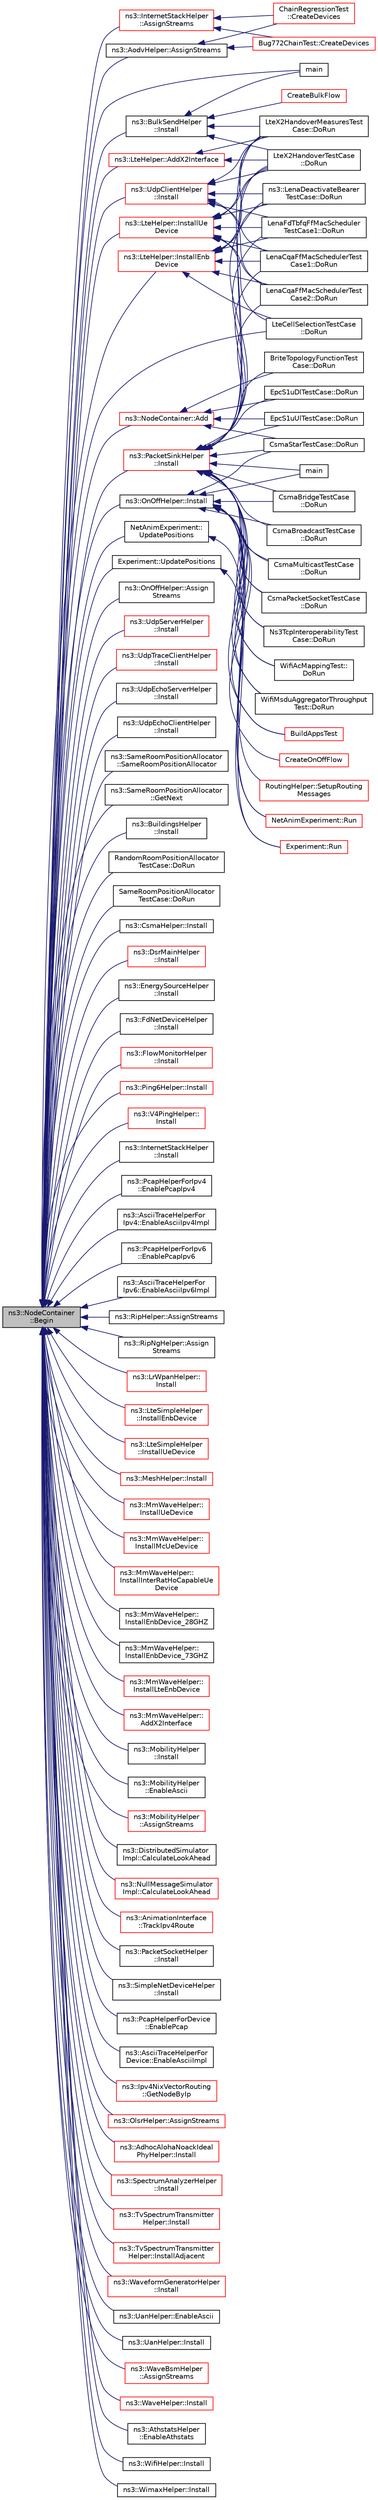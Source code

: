 digraph "ns3::NodeContainer::Begin"
{
  edge [fontname="Helvetica",fontsize="10",labelfontname="Helvetica",labelfontsize="10"];
  node [fontname="Helvetica",fontsize="10",shape=record];
  rankdir="LR";
  Node1 [label="ns3::NodeContainer\l::Begin",height=0.2,width=0.4,color="black", fillcolor="grey75", style="filled", fontcolor="black"];
  Node1 -> Node2 [dir="back",color="midnightblue",fontsize="10",style="solid"];
  Node2 [label="ns3::AodvHelper::AssignStreams",height=0.2,width=0.4,color="black", fillcolor="white", style="filled",URL="$d9/d4a/classns3_1_1AodvHelper.html#a478d356b61ddc4a3384bd50153113f74"];
  Node2 -> Node3 [dir="back",color="midnightblue",fontsize="10",style="solid"];
  Node3 [label="ChainRegressionTest\l::CreateDevices",height=0.2,width=0.4,color="red", fillcolor="white", style="filled",URL="$da/d19/classChainRegressionTest.html#ae8b1dd906e3d52a223122c63d236bb19",tooltip="Create devices, install TCP/IP stack and applications. "];
  Node2 -> Node4 [dir="back",color="midnightblue",fontsize="10",style="solid"];
  Node4 [label="Bug772ChainTest::CreateDevices",height=0.2,width=0.4,color="red", fillcolor="white", style="filled",URL="$d0/d17/classBug772ChainTest.html#a9dfdee167ab354dd596e13d1a873e50a",tooltip="Create devices, install TCP/IP stack and applications. "];
  Node1 -> Node5 [dir="back",color="midnightblue",fontsize="10",style="solid"];
  Node5 [label="ns3::BulkSendHelper\l::Install",height=0.2,width=0.4,color="black", fillcolor="white", style="filled",URL="$d8/db0/classns3_1_1BulkSendHelper.html#ad00bd97043d10f38d2a93384468f787b"];
  Node5 -> Node6 [dir="back",color="midnightblue",fontsize="10",style="solid"];
  Node6 [label="main",height=0.2,width=0.4,color="black", fillcolor="white", style="filled",URL="$da/d10/lena-dual-stripe_8cc.html#a0ddf1224851353fc92bfbff6f499fa97"];
  Node5 -> Node7 [dir="back",color="midnightblue",fontsize="10",style="solid"];
  Node7 [label="LteX2HandoverMeasuresTest\lCase::DoRun",height=0.2,width=0.4,color="black", fillcolor="white", style="filled",URL="$dd/d82/classLteX2HandoverMeasuresTestCase.html#a6aefe1e71df347688687fb5d8dd54104",tooltip="Implementation to actually run this TestCase. "];
  Node5 -> Node8 [dir="back",color="midnightblue",fontsize="10",style="solid"];
  Node8 [label="LteX2HandoverTestCase\l::DoRun",height=0.2,width=0.4,color="black", fillcolor="white", style="filled",URL="$d4/d48/classLteX2HandoverTestCase.html#a5d77d6fbe61da649203846d4617b4716",tooltip="Implementation to actually run this TestCase. "];
  Node5 -> Node9 [dir="back",color="midnightblue",fontsize="10",style="solid"];
  Node9 [label="CreateBulkFlow",height=0.2,width=0.4,color="red", fillcolor="white", style="filled",URL="$d9/d5d/codel-vs-pfifo-asymmetric_8cc.html#a4d992db17e839d6d89204a95be422763"];
  Node1 -> Node10 [dir="back",color="midnightblue",fontsize="10",style="solid"];
  Node10 [label="ns3::OnOffHelper::Install",height=0.2,width=0.4,color="black", fillcolor="white", style="filled",URL="$dd/d6a/classns3_1_1OnOffHelper.html#aa4471e2fec7b08ad7c46aa568f424323"];
  Node10 -> Node11 [dir="back",color="midnightblue",fontsize="10",style="solid"];
  Node11 [label="main",height=0.2,width=0.4,color="black", fillcolor="white", style="filled",URL="$d0/d88/csma-bridge-one-hop_8cc.html#a0ddf1224851353fc92bfbff6f499fa97"];
  Node10 -> Node12 [dir="back",color="midnightblue",fontsize="10",style="solid"];
  Node12 [label="NetAnimExperiment::Run",height=0.2,width=0.4,color="red", fillcolor="white", style="filled",URL="$d9/d77/classNetAnimExperiment.html#a63a699997d753ea33b4367ccad6088a3"];
  Node10 -> Node13 [dir="back",color="midnightblue",fontsize="10",style="solid"];
  Node13 [label="CsmaBridgeTestCase\l::DoRun",height=0.2,width=0.4,color="black", fillcolor="white", style="filled",URL="$db/d8b/classCsmaBridgeTestCase.html#a418aed79734ecaf7b1d0be507ff3d580",tooltip="Implementation to actually run this TestCase. "];
  Node10 -> Node14 [dir="back",color="midnightblue",fontsize="10",style="solid"];
  Node14 [label="CsmaBroadcastTestCase\l::DoRun",height=0.2,width=0.4,color="black", fillcolor="white", style="filled",URL="$d6/d5f/classCsmaBroadcastTestCase.html#a7627bd73126abea431bd84a676e43471",tooltip="Implementation to actually run this TestCase. "];
  Node10 -> Node15 [dir="back",color="midnightblue",fontsize="10",style="solid"];
  Node15 [label="CsmaMulticastTestCase\l::DoRun",height=0.2,width=0.4,color="black", fillcolor="white", style="filled",URL="$df/d8a/classCsmaMulticastTestCase.html#a1251df8e18b5cc31f4aa6f88bda7ffd5",tooltip="Implementation to actually run this TestCase. "];
  Node10 -> Node16 [dir="back",color="midnightblue",fontsize="10",style="solid"];
  Node16 [label="CsmaPacketSocketTestCase\l::DoRun",height=0.2,width=0.4,color="black", fillcolor="white", style="filled",URL="$d4/dd9/classCsmaPacketSocketTestCase.html#a384d3d4dbc79ff809f5104e344ef6da5",tooltip="Implementation to actually run this TestCase. "];
  Node10 -> Node17 [dir="back",color="midnightblue",fontsize="10",style="solid"];
  Node17 [label="CsmaStarTestCase::DoRun",height=0.2,width=0.4,color="black", fillcolor="white", style="filled",URL="$dd/d89/classCsmaStarTestCase.html#ab2214447716ce03f34f02b9e9af477d5",tooltip="Implementation to actually run this TestCase. "];
  Node10 -> Node18 [dir="back",color="midnightblue",fontsize="10",style="solid"];
  Node18 [label="Ns3TcpInteroperabilityTest\lCase::DoRun",height=0.2,width=0.4,color="black", fillcolor="white", style="filled",URL="$d5/d86/classNs3TcpInteroperabilityTestCase.html#a7d5f4739d69bd8ba54b091dd83da6d4a",tooltip="Implementation to actually run this TestCase. "];
  Node10 -> Node19 [dir="back",color="midnightblue",fontsize="10",style="solid"];
  Node19 [label="WifiAcMappingTest::\lDoRun",height=0.2,width=0.4,color="black", fillcolor="white", style="filled",URL="$dd/dd2/classWifiAcMappingTest.html#ae0d828d29768d59590210d2f1bf8a552",tooltip="Implementation to actually run this TestCase. "];
  Node10 -> Node20 [dir="back",color="midnightblue",fontsize="10",style="solid"];
  Node20 [label="WifiMsduAggregatorThroughput\lTest::DoRun",height=0.2,width=0.4,color="black", fillcolor="white", style="filled",URL="$da/de8/classWifiMsduAggregatorThroughputTest.html#a7c7ee21528f8d3c13238b6e9455b03f4",tooltip="Implementation to actually run this TestCase. "];
  Node10 -> Node21 [dir="back",color="midnightblue",fontsize="10",style="solid"];
  Node21 [label="BuildAppsTest",height=0.2,width=0.4,color="red", fillcolor="white", style="filled",URL="$d3/d7b/adaptive-red-tests_8cc.html#a10c553e45f82b05b5cb70aaa433308b0"];
  Node10 -> Node22 [dir="back",color="midnightblue",fontsize="10",style="solid"];
  Node22 [label="CreateOnOffFlow",height=0.2,width=0.4,color="red", fillcolor="white", style="filled",URL="$d9/d5d/codel-vs-pfifo-asymmetric_8cc.html#aa3d189125687c5d379924c22326d45eb"];
  Node10 -> Node23 [dir="back",color="midnightblue",fontsize="10",style="solid"];
  Node23 [label="Experiment::Run",height=0.2,width=0.4,color="red", fillcolor="white", style="filled",URL="$d8/d06/classExperiment.html#a2e7dad008a78e106fdbde1917d0bca1b"];
  Node10 -> Node24 [dir="back",color="midnightblue",fontsize="10",style="solid"];
  Node24 [label="RoutingHelper::SetupRouting\lMessages",height=0.2,width=0.4,color="red", fillcolor="white", style="filled",URL="$db/d84/classRoutingHelper.html#a31236f0ad47519ab251f93b9fe13013a",tooltip="Sets up routing messages on the nodes and their interfaces. "];
  Node1 -> Node25 [dir="back",color="midnightblue",fontsize="10",style="solid"];
  Node25 [label="ns3::OnOffHelper::Assign\lStreams",height=0.2,width=0.4,color="black", fillcolor="white", style="filled",URL="$dd/d6a/classns3_1_1OnOffHelper.html#a85670455fe0522c2040fbdddb6d4d1fb"];
  Node1 -> Node26 [dir="back",color="midnightblue",fontsize="10",style="solid"];
  Node26 [label="ns3::PacketSinkHelper\l::Install",height=0.2,width=0.4,color="red", fillcolor="white", style="filled",URL="$d2/d7c/classns3_1_1PacketSinkHelper.html#a394059adb24348dd366ce703fc39bbdd"];
  Node26 -> Node11 [dir="back",color="midnightblue",fontsize="10",style="solid"];
  Node26 -> Node27 [dir="back",color="midnightblue",fontsize="10",style="solid"];
  Node27 [label="BriteTopologyFunctionTest\lCase::DoRun",height=0.2,width=0.4,color="black", fillcolor="white", style="filled",URL="$d6/df2/classBriteTopologyFunctionTestCase.html#a8646dcfe4cd680f0fb25c5f70b2b46d6",tooltip="Implementation to actually run this TestCase. "];
  Node26 -> Node28 [dir="back",color="midnightblue",fontsize="10",style="solid"];
  Node28 [label="EpcS1uDlTestCase::DoRun",height=0.2,width=0.4,color="black", fillcolor="white", style="filled",URL="$db/d72/classEpcS1uDlTestCase.html#a2ac9313672e6c5e2a5a33f98a77ffec2",tooltip="Implementation to actually run this TestCase. "];
  Node26 -> Node29 [dir="back",color="midnightblue",fontsize="10",style="solid"];
  Node29 [label="EpcS1uUlTestCase::DoRun",height=0.2,width=0.4,color="black", fillcolor="white", style="filled",URL="$d8/d4d/classEpcS1uUlTestCase.html#a6fa27997312de46d9b0f3ab2221a24fa",tooltip="Implementation to actually run this TestCase. "];
  Node26 -> Node30 [dir="back",color="midnightblue",fontsize="10",style="solid"];
  Node30 [label="LenaCqaFfMacSchedulerTest\lCase1::DoRun",height=0.2,width=0.4,color="black", fillcolor="white", style="filled",URL="$d2/d5c/classLenaCqaFfMacSchedulerTestCase1.html#a91b3e2ef4ff292dbeda5559ff0eae1e6",tooltip="Implementation to actually run this TestCase. "];
  Node26 -> Node31 [dir="back",color="midnightblue",fontsize="10",style="solid"];
  Node31 [label="LenaCqaFfMacSchedulerTest\lCase2::DoRun",height=0.2,width=0.4,color="black", fillcolor="white", style="filled",URL="$d4/d7d/classLenaCqaFfMacSchedulerTestCase2.html#a773e8490a80a3afe50adf54d713d3e4a",tooltip="Implementation to actually run this TestCase. "];
  Node26 -> Node32 [dir="back",color="midnightblue",fontsize="10",style="solid"];
  Node32 [label="ns3::LenaDeactivateBearer\lTestCase::DoRun",height=0.2,width=0.4,color="black", fillcolor="white", style="filled",URL="$d4/d2f/classns3_1_1LenaDeactivateBearerTestCase.html#a214d777e46f96b701efdfd360871f53f",tooltip="Implementation to actually run this TestCase. "];
  Node26 -> Node33 [dir="back",color="midnightblue",fontsize="10",style="solid"];
  Node33 [label="LenaFdTbfqFfMacScheduler\lTestCase1::DoRun",height=0.2,width=0.4,color="black", fillcolor="white", style="filled",URL="$d8/d07/classLenaFdTbfqFfMacSchedulerTestCase1.html#ae0536bf54d4e05fbf3600c1654c14cc0",tooltip="Implementation to actually run this TestCase. "];
  Node26 -> Node7 [dir="back",color="midnightblue",fontsize="10",style="solid"];
  Node26 -> Node8 [dir="back",color="midnightblue",fontsize="10",style="solid"];
  Node26 -> Node13 [dir="back",color="midnightblue",fontsize="10",style="solid"];
  Node26 -> Node14 [dir="back",color="midnightblue",fontsize="10",style="solid"];
  Node26 -> Node15 [dir="back",color="midnightblue",fontsize="10",style="solid"];
  Node26 -> Node16 [dir="back",color="midnightblue",fontsize="10",style="solid"];
  Node26 -> Node17 [dir="back",color="midnightblue",fontsize="10",style="solid"];
  Node26 -> Node18 [dir="back",color="midnightblue",fontsize="10",style="solid"];
  Node26 -> Node19 [dir="back",color="midnightblue",fontsize="10",style="solid"];
  Node26 -> Node20 [dir="back",color="midnightblue",fontsize="10",style="solid"];
  Node26 -> Node21 [dir="back",color="midnightblue",fontsize="10",style="solid"];
  Node1 -> Node34 [dir="back",color="midnightblue",fontsize="10",style="solid"];
  Node34 [label="ns3::UdpServerHelper\l::Install",height=0.2,width=0.4,color="red", fillcolor="white", style="filled",URL="$da/de7/classns3_1_1UdpServerHelper.html#a7a92fc7bb7f29540ede727090de225b1"];
  Node1 -> Node35 [dir="back",color="midnightblue",fontsize="10",style="solid"];
  Node35 [label="ns3::UdpClientHelper\l::Install",height=0.2,width=0.4,color="red", fillcolor="white", style="filled",URL="$db/d8a/classns3_1_1UdpClientHelper.html#acf9d93eb6e852b77ac81cf61ba93deb0"];
  Node35 -> Node30 [dir="back",color="midnightblue",fontsize="10",style="solid"];
  Node35 -> Node31 [dir="back",color="midnightblue",fontsize="10",style="solid"];
  Node35 -> Node32 [dir="back",color="midnightblue",fontsize="10",style="solid"];
  Node35 -> Node33 [dir="back",color="midnightblue",fontsize="10",style="solid"];
  Node35 -> Node7 [dir="back",color="midnightblue",fontsize="10",style="solid"];
  Node35 -> Node8 [dir="back",color="midnightblue",fontsize="10",style="solid"];
  Node1 -> Node36 [dir="back",color="midnightblue",fontsize="10",style="solid"];
  Node36 [label="ns3::UdpTraceClientHelper\l::Install",height=0.2,width=0.4,color="red", fillcolor="white", style="filled",URL="$d9/d9b/classns3_1_1UdpTraceClientHelper.html#a4fcfaf13cf6c34bd5742f3a8d29ab8b7"];
  Node1 -> Node37 [dir="back",color="midnightblue",fontsize="10",style="solid"];
  Node37 [label="ns3::UdpEchoServerHelper\l::Install",height=0.2,width=0.4,color="black", fillcolor="white", style="filled",URL="$de/d07/classns3_1_1UdpEchoServerHelper.html#a870da51507c89f2b9e45d39a19212027"];
  Node1 -> Node38 [dir="back",color="midnightblue",fontsize="10",style="solid"];
  Node38 [label="ns3::UdpEchoClientHelper\l::Install",height=0.2,width=0.4,color="black", fillcolor="white", style="filled",URL="$d3/d47/classns3_1_1UdpEchoClientHelper.html#a989273936ce3f831cf1ac4e4b63da635"];
  Node1 -> Node39 [dir="back",color="midnightblue",fontsize="10",style="solid"];
  Node39 [label="ns3::SameRoomPositionAllocator\l::SameRoomPositionAllocator",height=0.2,width=0.4,color="black", fillcolor="white", style="filled",URL="$db/dd1/classns3_1_1SameRoomPositionAllocator.html#a3910053fde8c11824443e7ee5acf2afd"];
  Node1 -> Node40 [dir="back",color="midnightblue",fontsize="10",style="solid"];
  Node40 [label="ns3::SameRoomPositionAllocator\l::GetNext",height=0.2,width=0.4,color="black", fillcolor="white", style="filled",URL="$db/dd1/classns3_1_1SameRoomPositionAllocator.html#ae6149d158a31b9962c8a6224d5503c9e"];
  Node1 -> Node41 [dir="back",color="midnightblue",fontsize="10",style="solid"];
  Node41 [label="ns3::BuildingsHelper\l::Install",height=0.2,width=0.4,color="black", fillcolor="white", style="filled",URL="$d6/d04/classns3_1_1BuildingsHelper.html#a4d13fa12e7a91c7f9725616da184ab79"];
  Node1 -> Node42 [dir="back",color="midnightblue",fontsize="10",style="solid"];
  Node42 [label="RandomRoomPositionAllocator\lTestCase::DoRun",height=0.2,width=0.4,color="black", fillcolor="white", style="filled",URL="$df/d66/classRandomRoomPositionAllocatorTestCase.html#ae386f6e4ee1b786b018786ee9be7e969",tooltip="Implementation to actually run this TestCase. "];
  Node1 -> Node43 [dir="back",color="midnightblue",fontsize="10",style="solid"];
  Node43 [label="SameRoomPositionAllocator\lTestCase::DoRun",height=0.2,width=0.4,color="black", fillcolor="white", style="filled",URL="$d3/d13/classSameRoomPositionAllocatorTestCase.html#a1c65ff018a0af3cd828b7c52d8a484f1",tooltip="Implementation to actually run this TestCase. "];
  Node1 -> Node44 [dir="back",color="midnightblue",fontsize="10",style="solid"];
  Node44 [label="ns3::CsmaHelper::Install",height=0.2,width=0.4,color="black", fillcolor="white", style="filled",URL="$d9/dbd/classns3_1_1CsmaHelper.html#a995e2815d5590b2a8538ff1413aaeda1"];
  Node1 -> Node45 [dir="back",color="midnightblue",fontsize="10",style="solid"];
  Node45 [label="ns3::DsrMainHelper\l::Install",height=0.2,width=0.4,color="red", fillcolor="white", style="filled",URL="$df/dd9/classns3_1_1DsrMainHelper.html#a408d7c024fb51bc54012b6f728a7fec4"];
  Node1 -> Node46 [dir="back",color="midnightblue",fontsize="10",style="solid"];
  Node46 [label="ns3::EnergySourceHelper\l::Install",height=0.2,width=0.4,color="black", fillcolor="white", style="filled",URL="$d5/db5/classns3_1_1EnergySourceHelper.html#a68818ee5bdc399fcf9023757355688a6"];
  Node1 -> Node47 [dir="back",color="midnightblue",fontsize="10",style="solid"];
  Node47 [label="ns3::FdNetDeviceHelper\l::Install",height=0.2,width=0.4,color="black", fillcolor="white", style="filled",URL="$d1/def/classns3_1_1FdNetDeviceHelper.html#a9f9355b6beaa030c7fab05b3eb3b4952"];
  Node1 -> Node48 [dir="back",color="midnightblue",fontsize="10",style="solid"];
  Node48 [label="ns3::FlowMonitorHelper\l::Install",height=0.2,width=0.4,color="red", fillcolor="white", style="filled",URL="$d5/d2d/classns3_1_1FlowMonitorHelper.html#abffcd31f85872c6b736f30e9d300390d",tooltip="Enable flow monitoring on a set of nodes. "];
  Node1 -> Node49 [dir="back",color="midnightblue",fontsize="10",style="solid"];
  Node49 [label="ns3::Ping6Helper::Install",height=0.2,width=0.4,color="red", fillcolor="white", style="filled",URL="$d4/dd1/classns3_1_1Ping6Helper.html#a3f450b54b353b5181dec6c6d69733e0a",tooltip="Install the application in Nodes. "];
  Node1 -> Node50 [dir="back",color="midnightblue",fontsize="10",style="solid"];
  Node50 [label="ns3::V4PingHelper::\lInstall",height=0.2,width=0.4,color="red", fillcolor="white", style="filled",URL="$d6/dc4/classns3_1_1V4PingHelper.html#acde0d28b8c6d3f5666432bc499a9bb79"];
  Node1 -> Node51 [dir="back",color="midnightblue",fontsize="10",style="solid"];
  Node51 [label="ns3::InternetStackHelper\l::AssignStreams",height=0.2,width=0.4,color="red", fillcolor="white", style="filled",URL="$da/d33/classns3_1_1InternetStackHelper.html#a63c904e832a2f17e036338db4aa2f1b8"];
  Node51 -> Node3 [dir="back",color="midnightblue",fontsize="10",style="solid"];
  Node51 -> Node4 [dir="back",color="midnightblue",fontsize="10",style="solid"];
  Node1 -> Node52 [dir="back",color="midnightblue",fontsize="10",style="solid"];
  Node52 [label="ns3::InternetStackHelper\l::Install",height=0.2,width=0.4,color="black", fillcolor="white", style="filled",URL="$da/d33/classns3_1_1InternetStackHelper.html#a3575bfbaafc7b35b107d8ac8abad57b5"];
  Node1 -> Node53 [dir="back",color="midnightblue",fontsize="10",style="solid"];
  Node53 [label="ns3::PcapHelperForIpv4\l::EnablePcapIpv4",height=0.2,width=0.4,color="black", fillcolor="white", style="filled",URL="$d0/da6/classns3_1_1PcapHelperForIpv4.html#ad4402620f7aee17ff7199235576ee2b2",tooltip="Enable pcap output on all Ipv4 and interface pairs existing in the nodes provided in the container..."];
  Node1 -> Node54 [dir="back",color="midnightblue",fontsize="10",style="solid"];
  Node54 [label="ns3::AsciiTraceHelperFor\lIpv4::EnableAsciiIpv4Impl",height=0.2,width=0.4,color="black", fillcolor="white", style="filled",URL="$da/d24/classns3_1_1AsciiTraceHelperForIpv4.html#a200c5a6d43d0f991da1920dbf6f9dfd8",tooltip="Enable ascii trace output on the Ipv4 and interface pair specified by a global node-id (of a previous..."];
  Node1 -> Node55 [dir="back",color="midnightblue",fontsize="10",style="solid"];
  Node55 [label="ns3::PcapHelperForIpv6\l::EnablePcapIpv6",height=0.2,width=0.4,color="black", fillcolor="white", style="filled",URL="$d6/dc6/classns3_1_1PcapHelperForIpv6.html#ae4206173dfd9b487f208d28b72b91399",tooltip="Enable pcap output on all Ipv6 and interface pairs existing in the nodes provided in the container..."];
  Node1 -> Node56 [dir="back",color="midnightblue",fontsize="10",style="solid"];
  Node56 [label="ns3::AsciiTraceHelperFor\lIpv6::EnableAsciiIpv6Impl",height=0.2,width=0.4,color="black", fillcolor="white", style="filled",URL="$df/dc1/classns3_1_1AsciiTraceHelperForIpv6.html#a2fc1a787da55721e0d8c83558b227cdd",tooltip="Enable ascii trace output on the Ipv6 and interface pair specified by a global node-id (of a previous..."];
  Node1 -> Node57 [dir="back",color="midnightblue",fontsize="10",style="solid"];
  Node57 [label="ns3::RipHelper::AssignStreams",height=0.2,width=0.4,color="black", fillcolor="white", style="filled",URL="$db/d9d/classns3_1_1RipHelper.html#aab9876f8d210bed309773ffc32c5bebe"];
  Node1 -> Node58 [dir="back",color="midnightblue",fontsize="10",style="solid"];
  Node58 [label="ns3::RipNgHelper::Assign\lStreams",height=0.2,width=0.4,color="black", fillcolor="white", style="filled",URL="$d8/dbc/classns3_1_1RipNgHelper.html#a599fc9843d952e4354ecea4c8a13871c"];
  Node1 -> Node59 [dir="back",color="midnightblue",fontsize="10",style="solid"];
  Node59 [label="ns3::LrWpanHelper::\lInstall",height=0.2,width=0.4,color="red", fillcolor="white", style="filled",URL="$d7/de8/classns3_1_1LrWpanHelper.html#a7863b7b79168f747197faf479e4951fe",tooltip="Install a LrWpanNetDevice and the associated structures (e.g., channel) in the nodes. "];
  Node1 -> Node6 [dir="back",color="midnightblue",fontsize="10",style="solid"];
  Node1 -> Node60 [dir="back",color="midnightblue",fontsize="10",style="solid"];
  Node60 [label="ns3::LteHelper::InstallEnb\lDevice",height=0.2,width=0.4,color="red", fillcolor="white", style="filled",URL="$d6/d63/classns3_1_1LteHelper.html#a5e009ad35ef85f46b5a6099263f15a03"];
  Node60 -> Node61 [dir="back",color="midnightblue",fontsize="10",style="solid"];
  Node61 [label="LteCellSelectionTestCase\l::DoRun",height=0.2,width=0.4,color="black", fillcolor="white", style="filled",URL="$d3/d21/classLteCellSelectionTestCase.html#a2ad9dadf26f7beb5d3ed1c6dfbcef90a",tooltip="Setup the simulation according to the configuration set by the class constructor, run it..."];
  Node60 -> Node30 [dir="back",color="midnightblue",fontsize="10",style="solid"];
  Node60 -> Node31 [dir="back",color="midnightblue",fontsize="10",style="solid"];
  Node60 -> Node32 [dir="back",color="midnightblue",fontsize="10",style="solid"];
  Node60 -> Node33 [dir="back",color="midnightblue",fontsize="10",style="solid"];
  Node60 -> Node7 [dir="back",color="midnightblue",fontsize="10",style="solid"];
  Node60 -> Node8 [dir="back",color="midnightblue",fontsize="10",style="solid"];
  Node1 -> Node62 [dir="back",color="midnightblue",fontsize="10",style="solid"];
  Node62 [label="ns3::LteHelper::InstallUe\lDevice",height=0.2,width=0.4,color="red", fillcolor="white", style="filled",URL="$d6/d63/classns3_1_1LteHelper.html#ac9cd932d7de92811cfa953c2e3b2fc9f"];
  Node62 -> Node61 [dir="back",color="midnightblue",fontsize="10",style="solid"];
  Node62 -> Node30 [dir="back",color="midnightblue",fontsize="10",style="solid"];
  Node62 -> Node31 [dir="back",color="midnightblue",fontsize="10",style="solid"];
  Node62 -> Node32 [dir="back",color="midnightblue",fontsize="10",style="solid"];
  Node62 -> Node33 [dir="back",color="midnightblue",fontsize="10",style="solid"];
  Node62 -> Node7 [dir="back",color="midnightblue",fontsize="10",style="solid"];
  Node62 -> Node8 [dir="back",color="midnightblue",fontsize="10",style="solid"];
  Node1 -> Node63 [dir="back",color="midnightblue",fontsize="10",style="solid"];
  Node63 [label="ns3::LteHelper::AddX2Interface",height=0.2,width=0.4,color="red", fillcolor="white", style="filled",URL="$d6/d63/classns3_1_1LteHelper.html#adbbd435f439200097e88a2965668bc26"];
  Node63 -> Node7 [dir="back",color="midnightblue",fontsize="10",style="solid"];
  Node63 -> Node8 [dir="back",color="midnightblue",fontsize="10",style="solid"];
  Node1 -> Node64 [dir="back",color="midnightblue",fontsize="10",style="solid"];
  Node64 [label="ns3::LteSimpleHelper\l::InstallEnbDevice",height=0.2,width=0.4,color="red", fillcolor="white", style="filled",URL="$de/d73/classns3_1_1LteSimpleHelper.html#a406e71dd8dcda8fa2f9a9fc31ff6494a"];
  Node1 -> Node65 [dir="back",color="midnightblue",fontsize="10",style="solid"];
  Node65 [label="ns3::LteSimpleHelper\l::InstallUeDevice",height=0.2,width=0.4,color="red", fillcolor="white", style="filled",URL="$de/d73/classns3_1_1LteSimpleHelper.html#aa575a9480b50754a2a01e038ca5c5f27"];
  Node1 -> Node61 [dir="back",color="midnightblue",fontsize="10",style="solid"];
  Node1 -> Node66 [dir="back",color="midnightblue",fontsize="10",style="solid"];
  Node66 [label="ns3::MeshHelper::Install",height=0.2,width=0.4,color="red", fillcolor="white", style="filled",URL="$dd/dd0/classns3_1_1MeshHelper.html#a7b33f6ca7b6842b3def4479bc7526f2c",tooltip="Install 802.11s mesh device & protocols on given node list. "];
  Node1 -> Node67 [dir="back",color="midnightblue",fontsize="10",style="solid"];
  Node67 [label="ns3::MmWaveHelper::\lInstallUeDevice",height=0.2,width=0.4,color="red", fillcolor="white", style="filled",URL="$dd/d6b/classns3_1_1MmWaveHelper.html#a9311c819d7ee539c8710c5b7e98df37a"];
  Node1 -> Node68 [dir="back",color="midnightblue",fontsize="10",style="solid"];
  Node68 [label="ns3::MmWaveHelper::\lInstallMcUeDevice",height=0.2,width=0.4,color="red", fillcolor="white", style="filled",URL="$dd/d6b/classns3_1_1MmWaveHelper.html#a0d017af816f9651994b5ae38e55f4584"];
  Node1 -> Node69 [dir="back",color="midnightblue",fontsize="10",style="solid"];
  Node69 [label="ns3::MmWaveHelper::\lInstallInterRatHoCapableUe\lDevice",height=0.2,width=0.4,color="red", fillcolor="white", style="filled",URL="$dd/d6b/classns3_1_1MmWaveHelper.html#a4a30b6e9361765ac818cebbf337b8231"];
  Node1 -> Node70 [dir="back",color="midnightblue",fontsize="10",style="solid"];
  Node70 [label="ns3::MmWaveHelper::\lInstallEnbDevice_28GHZ",height=0.2,width=0.4,color="black", fillcolor="white", style="filled",URL="$dd/d6b/classns3_1_1MmWaveHelper.html#a3e0d0318741fcb8717b2db52bbe63d3c"];
  Node1 -> Node71 [dir="back",color="midnightblue",fontsize="10",style="solid"];
  Node71 [label="ns3::MmWaveHelper::\lInstallEnbDevice_73GHZ",height=0.2,width=0.4,color="black", fillcolor="white", style="filled",URL="$dd/d6b/classns3_1_1MmWaveHelper.html#aab63ebad5509a2c9392d6de3668b0d09"];
  Node1 -> Node72 [dir="back",color="midnightblue",fontsize="10",style="solid"];
  Node72 [label="ns3::MmWaveHelper::\lInstallLteEnbDevice",height=0.2,width=0.4,color="red", fillcolor="white", style="filled",URL="$dd/d6b/classns3_1_1MmWaveHelper.html#a5c265e74ff3134d117adabadb1e25357"];
  Node1 -> Node73 [dir="back",color="midnightblue",fontsize="10",style="solid"];
  Node73 [label="ns3::MmWaveHelper::\lAddX2Interface",height=0.2,width=0.4,color="red", fillcolor="white", style="filled",URL="$dd/d6b/classns3_1_1MmWaveHelper.html#a879c5e60c46b04b9decd31624b91cc70"];
  Node1 -> Node74 [dir="back",color="midnightblue",fontsize="10",style="solid"];
  Node74 [label="ns3::MobilityHelper\l::Install",height=0.2,width=0.4,color="black", fillcolor="white", style="filled",URL="$d8/def/classns3_1_1MobilityHelper.html#af015c6c360bd7356e30e0c457aabbeb5",tooltip="Layout a collection of nodes according to the current position allocator type. "];
  Node1 -> Node75 [dir="back",color="midnightblue",fontsize="10",style="solid"];
  Node75 [label="ns3::MobilityHelper\l::EnableAscii",height=0.2,width=0.4,color="black", fillcolor="white", style="filled",URL="$d8/def/classns3_1_1MobilityHelper.html#a2ff8bdad85411a26b6cb66eeb8398f12"];
  Node1 -> Node76 [dir="back",color="midnightblue",fontsize="10",style="solid"];
  Node76 [label="ns3::MobilityHelper\l::AssignStreams",height=0.2,width=0.4,color="red", fillcolor="white", style="filled",URL="$d8/def/classns3_1_1MobilityHelper.html#a13e35a27577e5927574af6cfdec4c605"];
  Node1 -> Node77 [dir="back",color="midnightblue",fontsize="10",style="solid"];
  Node77 [label="ns3::DistributedSimulator\lImpl::CalculateLookAhead",height=0.2,width=0.4,color="black", fillcolor="white", style="filled",URL="$d7/df7/classns3_1_1DistributedSimulatorImpl.html#a9f0890339d4631f5eeda05ac46cc824f"];
  Node1 -> Node78 [dir="back",color="midnightblue",fontsize="10",style="solid"];
  Node78 [label="ns3::NullMessageSimulator\lImpl::CalculateLookAhead",height=0.2,width=0.4,color="red", fillcolor="white", style="filled",URL="$db/dea/classns3_1_1NullMessageSimulatorImpl.html#af0601d38e69b1e21d89c7cfdc59896c8"];
  Node1 -> Node79 [dir="back",color="midnightblue",fontsize="10",style="solid"];
  Node79 [label="NetAnimExperiment::\lUpdatePositions",height=0.2,width=0.4,color="black", fillcolor="white", style="filled",URL="$d9/d77/classNetAnimExperiment.html#ac34d4ab03728c026626625a291284658"];
  Node79 -> Node12 [dir="back",color="midnightblue",fontsize="10",style="solid"];
  Node1 -> Node80 [dir="back",color="midnightblue",fontsize="10",style="solid"];
  Node80 [label="ns3::AnimationInterface\l::TrackIpv4Route",height=0.2,width=0.4,color="red", fillcolor="white", style="filled",URL="$d6/d1a/classns3_1_1AnimationInterface.html#a9af10e9e963b8bcd3eae43d63025dac0",tooltip="Track IPv4 router function. "];
  Node1 -> Node81 [dir="back",color="midnightblue",fontsize="10",style="solid"];
  Node81 [label="ns3::NodeContainer::Add",height=0.2,width=0.4,color="red", fillcolor="white", style="filled",URL="$df/d97/classns3_1_1NodeContainer.html#aa60b3a0e70f2fb324e16ffcf8bf31fcb",tooltip="Append the contents of another NodeContainer to the end of this container. "];
  Node81 -> Node27 [dir="back",color="midnightblue",fontsize="10",style="solid"];
  Node81 -> Node28 [dir="back",color="midnightblue",fontsize="10",style="solid"];
  Node81 -> Node29 [dir="back",color="midnightblue",fontsize="10",style="solid"];
  Node81 -> Node17 [dir="back",color="midnightblue",fontsize="10",style="solid"];
  Node1 -> Node82 [dir="back",color="midnightblue",fontsize="10",style="solid"];
  Node82 [label="ns3::PacketSocketHelper\l::Install",height=0.2,width=0.4,color="black", fillcolor="white", style="filled",URL="$dc/d0f/classns3_1_1PacketSocketHelper.html#a2a077567e81b938c5e1f7258f0709346"];
  Node1 -> Node83 [dir="back",color="midnightblue",fontsize="10",style="solid"];
  Node83 [label="ns3::SimpleNetDeviceHelper\l::Install",height=0.2,width=0.4,color="black", fillcolor="white", style="filled",URL="$d5/d81/classns3_1_1SimpleNetDeviceHelper.html#a1bdeb979bedc52e48c977a7f616457a9"];
  Node1 -> Node84 [dir="back",color="midnightblue",fontsize="10",style="solid"];
  Node84 [label="ns3::PcapHelperForDevice\l::EnablePcap",height=0.2,width=0.4,color="black", fillcolor="white", style="filled",URL="$d5/d03/classns3_1_1PcapHelperForDevice.html#aaff226f8b35b0aba2fb5adb562ebc093",tooltip="Enable pcap output on each device (which is of the appropriate type) in the nodes provided in the con..."];
  Node1 -> Node85 [dir="back",color="midnightblue",fontsize="10",style="solid"];
  Node85 [label="ns3::AsciiTraceHelperFor\lDevice::EnableAsciiImpl",height=0.2,width=0.4,color="black", fillcolor="white", style="filled",URL="$dd/daf/classns3_1_1AsciiTraceHelperForDevice.html#a704ffba0d6a860fe0d3b297f572a84f3",tooltip="Enable ascii trace output on each device (which is of the appropriate type) in the nodes provided in ..."];
  Node1 -> Node86 [dir="back",color="midnightblue",fontsize="10",style="solid"];
  Node86 [label="ns3::Ipv4NixVectorRouting\l::GetNodeByIp",height=0.2,width=0.4,color="red", fillcolor="white", style="filled",URL="$dd/db8/classns3_1_1Ipv4NixVectorRouting.html#a24d3474ebcb1fc7da5a133dc071cd2df"];
  Node1 -> Node87 [dir="back",color="midnightblue",fontsize="10",style="solid"];
  Node87 [label="ns3::OlsrHelper::AssignStreams",height=0.2,width=0.4,color="red", fillcolor="white", style="filled",URL="$d5/d00/classns3_1_1OlsrHelper.html#a6898beef4a3c7386621a013a44b2f37f"];
  Node1 -> Node88 [dir="back",color="midnightblue",fontsize="10",style="solid"];
  Node88 [label="ns3::AdhocAlohaNoackIdeal\lPhyHelper::Install",height=0.2,width=0.4,color="red", fillcolor="white", style="filled",URL="$d6/d7d/classns3_1_1AdhocAlohaNoackIdealPhyHelper.html#a0b9cb9d602fd1027f7f39a776e745abe"];
  Node1 -> Node89 [dir="back",color="midnightblue",fontsize="10",style="solid"];
  Node89 [label="ns3::SpectrumAnalyzerHelper\l::Install",height=0.2,width=0.4,color="red", fillcolor="white", style="filled",URL="$d6/d5d/classns3_1_1SpectrumAnalyzerHelper.html#a64479eb63eb6b5ad5536ee8ecf2c717a"];
  Node1 -> Node90 [dir="back",color="midnightblue",fontsize="10",style="solid"];
  Node90 [label="ns3::TvSpectrumTransmitter\lHelper::Install",height=0.2,width=0.4,color="red", fillcolor="white", style="filled",URL="$d9/d54/classns3_1_1TvSpectrumTransmitterHelper.html#af745c914e5162e1d07d88d889f92942a"];
  Node1 -> Node91 [dir="back",color="midnightblue",fontsize="10",style="solid"];
  Node91 [label="ns3::TvSpectrumTransmitter\lHelper::InstallAdjacent",height=0.2,width=0.4,color="red", fillcolor="white", style="filled",URL="$d9/d54/classns3_1_1TvSpectrumTransmitterHelper.html#a671aa2a952822ecf3a74db1e7f643541"];
  Node1 -> Node92 [dir="back",color="midnightblue",fontsize="10",style="solid"];
  Node92 [label="ns3::WaveformGeneratorHelper\l::Install",height=0.2,width=0.4,color="red", fillcolor="white", style="filled",URL="$d8/d01/classns3_1_1WaveformGeneratorHelper.html#a61d491cf9b6488bf5ff1b7ae2f245eb0"];
  Node1 -> Node93 [dir="back",color="midnightblue",fontsize="10",style="solid"];
  Node93 [label="Experiment::UpdatePositions",height=0.2,width=0.4,color="black", fillcolor="white", style="filled",URL="$d8/d06/classExperiment.html#a235b38a9d7884a3381c1da4cc5c794ca"];
  Node93 -> Node23 [dir="back",color="midnightblue",fontsize="10",style="solid"];
  Node1 -> Node94 [dir="back",color="midnightblue",fontsize="10",style="solid"];
  Node94 [label="ns3::UanHelper::EnableAscii",height=0.2,width=0.4,color="black", fillcolor="white", style="filled",URL="$d3/d8d/classns3_1_1UanHelper.html#a8337cb4e1ea3ab9d4617f0f6a0807e17"];
  Node1 -> Node95 [dir="back",color="midnightblue",fontsize="10",style="solid"];
  Node95 [label="ns3::UanHelper::Install",height=0.2,width=0.4,color="black", fillcolor="white", style="filled",URL="$d3/d8d/classns3_1_1UanHelper.html#a2b8399c92d93f7e69f13bc218f097e25"];
  Node1 -> Node96 [dir="back",color="midnightblue",fontsize="10",style="solid"];
  Node96 [label="ns3::WaveBsmHelper\l::AssignStreams",height=0.2,width=0.4,color="red", fillcolor="white", style="filled",URL="$d5/d84/classns3_1_1WaveBsmHelper.html#ae70eefd2d78ae539e65ea27468a525d2"];
  Node1 -> Node97 [dir="back",color="midnightblue",fontsize="10",style="solid"];
  Node97 [label="ns3::WaveHelper::Install",height=0.2,width=0.4,color="red", fillcolor="white", style="filled",URL="$db/def/classns3_1_1WaveHelper.html#aed0008e7f56ba14868356b45dd4eab81"];
  Node1 -> Node98 [dir="back",color="midnightblue",fontsize="10",style="solid"];
  Node98 [label="ns3::AthstatsHelper\l::EnableAthstats",height=0.2,width=0.4,color="black", fillcolor="white", style="filled",URL="$d1/d3f/classns3_1_1AthstatsHelper.html#af3fdf2d2932b02ee3eac3f6d39d38e58"];
  Node1 -> Node99 [dir="back",color="midnightblue",fontsize="10",style="solid"];
  Node99 [label="ns3::WifiHelper::Install",height=0.2,width=0.4,color="black", fillcolor="white", style="filled",URL="$dc/d1d/classns3_1_1WifiHelper.html#a39585091dec52dfa878f88f91431277c"];
  Node1 -> Node100 [dir="back",color="midnightblue",fontsize="10",style="solid"];
  Node100 [label="ns3::WimaxHelper::Install",height=0.2,width=0.4,color="black", fillcolor="white", style="filled",URL="$de/d08/classns3_1_1WimaxHelper.html#aa458621ecda2b3b36c84fff92c65ca2d"];
}

